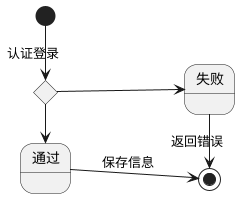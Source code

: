 @startuml "状态图 - Authentication"
left to right direction
state c <<choice>>
state "通过" as pass
state "失败" as fail
[*] -right-> c : 认证登录
c-right->pass
c-->fail
pass -down-> [*] : 保存信息
fail -right->[*] : 返回错误
@enduml